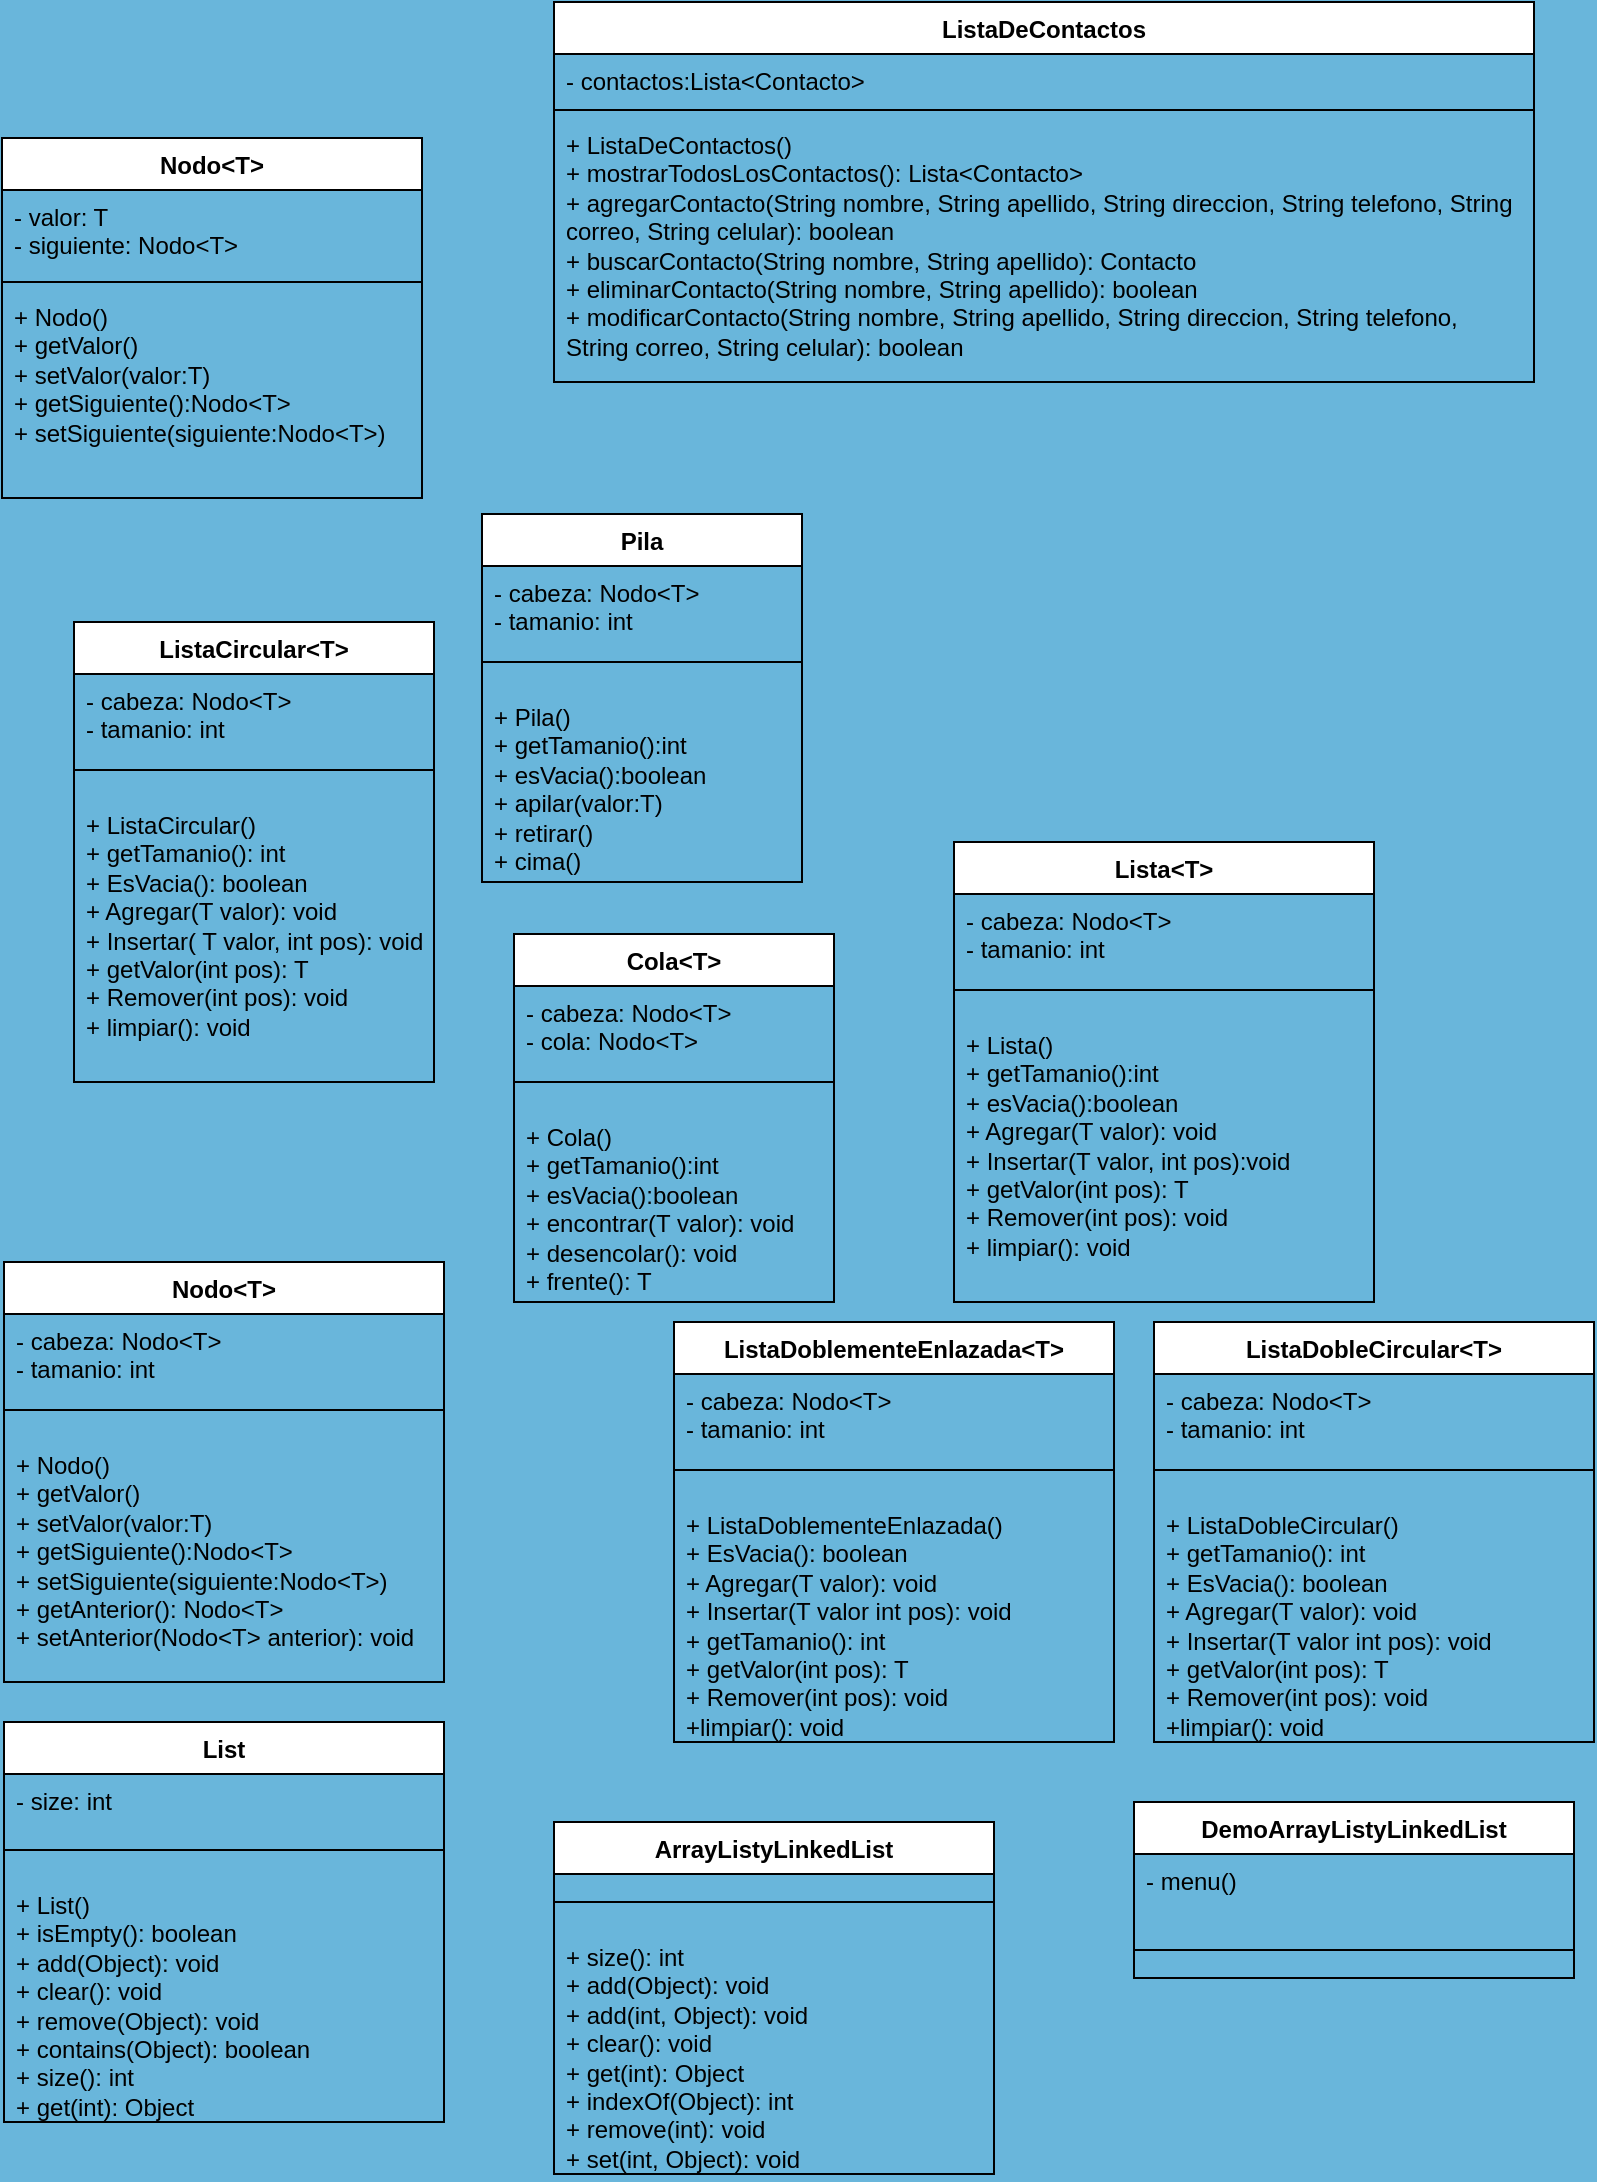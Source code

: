 <mxfile>
    <diagram id="37EY1Rs7yOdrIGslUSAl" name="Página-1">
        <mxGraphModel dx="783" dy="455" grid="1" gridSize="10" guides="1" tooltips="1" connect="1" arrows="1" fold="1" page="1" pageScale="1" pageWidth="827" pageHeight="1169" background="#69B6DB" math="0" shadow="0">
            <root>
                <mxCell id="0"/>
                <mxCell id="1" parent="0"/>
                <object label="Nodo&amp;lt;T&amp;gt;" id="3">
                    <mxCell style="swimlane;fontStyle=1;align=center;verticalAlign=top;childLayout=stackLayout;horizontal=1;startSize=26;horizontalStack=0;resizeParent=1;resizeParentMax=0;resizeLast=0;collapsible=1;marginBottom=0;whiteSpace=wrap;html=1;points=[[0,0,0,0,0],[0,0.25,0,0,0],[0,0.5,0,0,0],[0,0.75,0,0,0],[0,1,0,0,0],[0.25,0,0,0,0],[0.25,1,0,0,0],[0.5,0,0,0,0],[0.5,1,0,0,0],[0.75,0,0,0,0],[0.75,1,0,0,0],[1,0,0,0,0],[1,0.25,0,0,0],[1,0.5,0,0,0],[1,0.75,0,0,0],[1,1,0,0,0]];" vertex="1" parent="1">
                        <mxGeometry x="14" y="88" width="210" height="180" as="geometry"/>
                    </mxCell>
                </object>
                <mxCell id="4" value="- valor: T&lt;br&gt;- siguiente: Nodo&amp;lt;T&amp;gt;" style="text;strokeColor=none;fillColor=none;align=left;verticalAlign=top;spacingLeft=4;spacingRight=4;overflow=hidden;rotatable=0;points=[[0,0.5],[1,0.5]];portConstraint=eastwest;whiteSpace=wrap;html=1;" vertex="1" parent="3">
                    <mxGeometry y="26" width="210" height="42" as="geometry"/>
                </mxCell>
                <mxCell id="5" value="" style="line;strokeWidth=1;fillColor=none;align=left;verticalAlign=middle;spacingTop=-1;spacingLeft=3;spacingRight=3;rotatable=0;labelPosition=right;points=[];portConstraint=eastwest;strokeColor=inherit;" vertex="1" parent="3">
                    <mxGeometry y="68" width="210" height="8" as="geometry"/>
                </mxCell>
                <mxCell id="6" value="+ Nodo()&lt;br&gt;+ getValor()&lt;br&gt;+ setValor(valor:T)&lt;br&gt;+ getSiguiente():Nodo&amp;lt;T&amp;gt;&lt;br&gt;+ setSiguiente(siguiente:Nodo&amp;lt;T&amp;gt;)&lt;br&gt;&lt;div&gt;&lt;br&gt;&lt;/div&gt;" style="text;strokeColor=none;fillColor=none;align=left;verticalAlign=top;spacingLeft=4;spacingRight=4;overflow=hidden;rotatable=0;points=[[0,0.5],[1,0.5]];portConstraint=eastwest;whiteSpace=wrap;html=1;" vertex="1" parent="3">
                    <mxGeometry y="76" width="210" height="104" as="geometry"/>
                </mxCell>
                <mxCell id="9" value="Pila" style="swimlane;fontStyle=1;align=center;verticalAlign=top;childLayout=stackLayout;horizontal=1;startSize=26;horizontalStack=0;resizeParent=1;resizeParentMax=0;resizeLast=0;collapsible=1;marginBottom=0;whiteSpace=wrap;html=1;" vertex="1" parent="1">
                    <mxGeometry x="254" y="276" width="160" height="184" as="geometry"/>
                </mxCell>
                <mxCell id="10" value="- cabeza: Nodo&amp;lt;T&amp;gt;&lt;br&gt;- tamanio: int" style="text;strokeColor=none;fillColor=none;align=left;verticalAlign=top;spacingLeft=4;spacingRight=4;overflow=hidden;rotatable=0;points=[[0,0.5],[1,0.5]];portConstraint=eastwest;whiteSpace=wrap;html=1;" vertex="1" parent="9">
                    <mxGeometry y="26" width="160" height="34" as="geometry"/>
                </mxCell>
                <mxCell id="11" value="" style="line;strokeWidth=1;fillColor=none;align=left;verticalAlign=middle;spacingTop=-1;spacingLeft=3;spacingRight=3;rotatable=0;labelPosition=right;points=[];portConstraint=eastwest;strokeColor=inherit;" vertex="1" parent="9">
                    <mxGeometry y="60" width="160" height="28" as="geometry"/>
                </mxCell>
                <mxCell id="12" value="+ Pila()&lt;br&gt;+ getTamanio():int&lt;br&gt;+ esVacia():boolean&lt;br&gt;+ apilar(valor:T)&lt;br&gt;+ retirar()&lt;br&gt;+ cima()" style="text;strokeColor=none;fillColor=none;align=left;verticalAlign=top;spacingLeft=4;spacingRight=4;overflow=hidden;rotatable=0;points=[[0,0.5],[1,0.5]];portConstraint=eastwest;whiteSpace=wrap;html=1;" vertex="1" parent="9">
                    <mxGeometry y="88" width="160" height="96" as="geometry"/>
                </mxCell>
                <mxCell id="13" value="Cola&amp;lt;T&amp;gt;" style="swimlane;fontStyle=1;align=center;verticalAlign=top;childLayout=stackLayout;horizontal=1;startSize=26;horizontalStack=0;resizeParent=1;resizeParentMax=0;resizeLast=0;collapsible=1;marginBottom=0;whiteSpace=wrap;html=1;" vertex="1" parent="1">
                    <mxGeometry x="270" y="486" width="160" height="184" as="geometry"/>
                </mxCell>
                <mxCell id="14" value="- cabeza: Nodo&amp;lt;T&amp;gt;&lt;br&gt;- cola: Nodo&amp;lt;T&amp;gt;&lt;br&gt;- tamanio: int" style="text;strokeColor=none;fillColor=none;align=left;verticalAlign=top;spacingLeft=4;spacingRight=4;overflow=hidden;rotatable=0;points=[[0,0.5],[1,0.5]];portConstraint=eastwest;whiteSpace=wrap;html=1;" vertex="1" parent="13">
                    <mxGeometry y="26" width="160" height="34" as="geometry"/>
                </mxCell>
                <mxCell id="15" value="" style="line;strokeWidth=1;fillColor=none;align=left;verticalAlign=middle;spacingTop=-1;spacingLeft=3;spacingRight=3;rotatable=0;labelPosition=right;points=[];portConstraint=eastwest;strokeColor=inherit;" vertex="1" parent="13">
                    <mxGeometry y="60" width="160" height="28" as="geometry"/>
                </mxCell>
                <mxCell id="16" value="+ Cola()&lt;br&gt;+ getTamanio():int&lt;br&gt;+ esVacia():boolean&lt;br&gt;+ encontrar(T valor): void&lt;br&gt;+ desencolar(): void&lt;br&gt;+ frente(): T" style="text;strokeColor=none;fillColor=none;align=left;verticalAlign=top;spacingLeft=4;spacingRight=4;overflow=hidden;rotatable=0;points=[[0,0.5],[1,0.5]];portConstraint=eastwest;whiteSpace=wrap;html=1;" vertex="1" parent="13">
                    <mxGeometry y="88" width="160" height="96" as="geometry"/>
                </mxCell>
                <mxCell id="17" value="Lista&amp;lt;T&amp;gt;" style="swimlane;fontStyle=1;align=center;verticalAlign=top;childLayout=stackLayout;horizontal=1;startSize=26;horizontalStack=0;resizeParent=1;resizeParentMax=0;resizeLast=0;collapsible=1;marginBottom=0;whiteSpace=wrap;html=1;" vertex="1" parent="1">
                    <mxGeometry x="490" y="440" width="210" height="230" as="geometry"/>
                </mxCell>
                <mxCell id="18" value="- cabeza: Nodo&amp;lt;T&amp;gt;&lt;br&gt;- tamanio: int" style="text;strokeColor=none;fillColor=none;align=left;verticalAlign=top;spacingLeft=4;spacingRight=4;overflow=hidden;rotatable=0;points=[[0,0.5],[1,0.5]];portConstraint=eastwest;whiteSpace=wrap;html=1;" vertex="1" parent="17">
                    <mxGeometry y="26" width="210" height="34" as="geometry"/>
                </mxCell>
                <mxCell id="19" value="" style="line;strokeWidth=1;fillColor=none;align=left;verticalAlign=middle;spacingTop=-1;spacingLeft=3;spacingRight=3;rotatable=0;labelPosition=right;points=[];portConstraint=eastwest;strokeColor=inherit;" vertex="1" parent="17">
                    <mxGeometry y="60" width="210" height="28" as="geometry"/>
                </mxCell>
                <mxCell id="20" value="+ Lista()&lt;br&gt;+ getTamanio():int&lt;br&gt;+ esVacia():boolean&lt;br&gt;+ Agregar(T valor): void&lt;br&gt;+ Insertar(T valor, int pos):void&lt;br&gt;+ getValor(int pos): T&lt;br&gt;+ Remover(int pos): void&lt;br&gt;+ limpiar(): void" style="text;strokeColor=none;fillColor=none;align=left;verticalAlign=top;spacingLeft=4;spacingRight=4;overflow=hidden;rotatable=0;points=[[0,0.5],[1,0.5]];portConstraint=eastwest;whiteSpace=wrap;html=1;" vertex="1" parent="17">
                    <mxGeometry y="88" width="210" height="142" as="geometry"/>
                </mxCell>
                <mxCell id="21" value="ListaCircular&amp;lt;T&amp;gt;" style="swimlane;fontStyle=1;align=center;verticalAlign=top;childLayout=stackLayout;horizontal=1;startSize=26;horizontalStack=0;resizeParent=1;resizeParentMax=0;resizeLast=0;collapsible=1;marginBottom=0;whiteSpace=wrap;html=1;" vertex="1" parent="1">
                    <mxGeometry x="50" y="330" width="180" height="230" as="geometry"/>
                </mxCell>
                <mxCell id="22" value="- cabeza: Nodo&amp;lt;T&amp;gt;&lt;br&gt;- tamanio: int" style="text;strokeColor=none;fillColor=none;align=left;verticalAlign=top;spacingLeft=4;spacingRight=4;overflow=hidden;rotatable=0;points=[[0,0.5],[1,0.5]];portConstraint=eastwest;whiteSpace=wrap;html=1;" vertex="1" parent="21">
                    <mxGeometry y="26" width="180" height="34" as="geometry"/>
                </mxCell>
                <mxCell id="23" value="" style="line;strokeWidth=1;fillColor=none;align=left;verticalAlign=middle;spacingTop=-1;spacingLeft=3;spacingRight=3;rotatable=0;labelPosition=right;points=[];portConstraint=eastwest;strokeColor=inherit;" vertex="1" parent="21">
                    <mxGeometry y="60" width="180" height="28" as="geometry"/>
                </mxCell>
                <mxCell id="24" value="+ ListaCircular()&lt;br&gt;+ getTamanio(): int&lt;br&gt;+ EsVacia(): boolean&lt;br&gt;+ Agregar(T valor): void&lt;br&gt;+ Insertar( T valor, int pos): void&lt;br&gt;+ getValor(int pos): T&lt;br&gt;+ Remover(int pos): void&lt;br&gt;+ limpiar(): void" style="text;strokeColor=none;fillColor=none;align=left;verticalAlign=top;spacingLeft=4;spacingRight=4;overflow=hidden;rotatable=0;points=[[0,0.5],[1,0.5]];portConstraint=eastwest;whiteSpace=wrap;html=1;" vertex="1" parent="21">
                    <mxGeometry y="88" width="180" height="142" as="geometry"/>
                </mxCell>
                <mxCell id="25" value="Nodo&amp;lt;T&amp;gt;" style="swimlane;fontStyle=1;align=center;verticalAlign=top;childLayout=stackLayout;horizontal=1;startSize=26;horizontalStack=0;resizeParent=1;resizeParentMax=0;resizeLast=0;collapsible=1;marginBottom=0;whiteSpace=wrap;html=1;" vertex="1" parent="1">
                    <mxGeometry x="15" y="650" width="220" height="210" as="geometry"/>
                </mxCell>
                <mxCell id="26" value="- cabeza: Nodo&amp;lt;T&amp;gt;&lt;br&gt;- tamanio: int" style="text;strokeColor=none;fillColor=none;align=left;verticalAlign=top;spacingLeft=4;spacingRight=4;overflow=hidden;rotatable=0;points=[[0,0.5],[1,0.5]];portConstraint=eastwest;whiteSpace=wrap;html=1;" vertex="1" parent="25">
                    <mxGeometry y="26" width="220" height="34" as="geometry"/>
                </mxCell>
                <mxCell id="27" value="" style="line;strokeWidth=1;fillColor=none;align=left;verticalAlign=middle;spacingTop=-1;spacingLeft=3;spacingRight=3;rotatable=0;labelPosition=right;points=[];portConstraint=eastwest;strokeColor=inherit;" vertex="1" parent="25">
                    <mxGeometry y="60" width="220" height="28" as="geometry"/>
                </mxCell>
                <mxCell id="28" value="+ Nodo()&lt;br&gt;+ getValor()&lt;br&gt;+ setValor(valor:T)&lt;br&gt;+ getSiguiente():Nodo&amp;lt;T&amp;gt;&lt;br&gt;+ setSiguiente(siguiente:Nodo&amp;lt;T&amp;gt;)&lt;br&gt;+ getAnterior(): Nodo&amp;lt;T&amp;gt;&lt;br&gt;+ setAnterior(Nodo&amp;lt;T&amp;gt; anterior): void" style="text;strokeColor=none;fillColor=none;align=left;verticalAlign=top;spacingLeft=4;spacingRight=4;overflow=hidden;rotatable=0;points=[[0,0.5],[1,0.5]];portConstraint=eastwest;whiteSpace=wrap;html=1;" vertex="1" parent="25">
                    <mxGeometry y="88" width="220" height="122" as="geometry"/>
                </mxCell>
                <mxCell id="30" value="ListaDoblementeEnlazada&amp;lt;T&amp;gt;" style="swimlane;fontStyle=1;align=center;verticalAlign=top;childLayout=stackLayout;horizontal=1;startSize=26;horizontalStack=0;resizeParent=1;resizeParentMax=0;resizeLast=0;collapsible=1;marginBottom=0;whiteSpace=wrap;html=1;" vertex="1" parent="1">
                    <mxGeometry x="350" y="680" width="220" height="210" as="geometry"/>
                </mxCell>
                <mxCell id="31" value="- cabeza: Nodo&amp;lt;T&amp;gt;&lt;br&gt;- tamanio: int" style="text;strokeColor=none;fillColor=none;align=left;verticalAlign=top;spacingLeft=4;spacingRight=4;overflow=hidden;rotatable=0;points=[[0,0.5],[1,0.5]];portConstraint=eastwest;whiteSpace=wrap;html=1;" vertex="1" parent="30">
                    <mxGeometry y="26" width="220" height="34" as="geometry"/>
                </mxCell>
                <mxCell id="32" value="" style="line;strokeWidth=1;fillColor=none;align=left;verticalAlign=middle;spacingTop=-1;spacingLeft=3;spacingRight=3;rotatable=0;labelPosition=right;points=[];portConstraint=eastwest;strokeColor=inherit;" vertex="1" parent="30">
                    <mxGeometry y="60" width="220" height="28" as="geometry"/>
                </mxCell>
                <mxCell id="33" value="+ ListaDoblementeEnlazada()&lt;br&gt;+ EsVacia(): boolean&lt;br&gt;+ Agregar(T valor): void&lt;br&gt;+ Insertar(T valor int pos): void&lt;br&gt;+ getTamanio(): int&lt;br&gt;+ getValor(int pos): T&lt;br&gt;+ Remover(int pos): void&lt;br&gt;+limpiar(): void" style="text;strokeColor=none;fillColor=none;align=left;verticalAlign=top;spacingLeft=4;spacingRight=4;overflow=hidden;rotatable=0;points=[[0,0.5],[1,0.5]];portConstraint=eastwest;whiteSpace=wrap;html=1;" vertex="1" parent="30">
                    <mxGeometry y="88" width="220" height="122" as="geometry"/>
                </mxCell>
                <mxCell id="34" value="ListaDobleCircular&amp;lt;T&amp;gt;" style="swimlane;fontStyle=1;align=center;verticalAlign=top;childLayout=stackLayout;horizontal=1;startSize=26;horizontalStack=0;resizeParent=1;resizeParentMax=0;resizeLast=0;collapsible=1;marginBottom=0;whiteSpace=wrap;html=1;" vertex="1" parent="1">
                    <mxGeometry x="590" y="680" width="220" height="210" as="geometry"/>
                </mxCell>
                <mxCell id="35" value="- cabeza: Nodo&amp;lt;T&amp;gt;&lt;br&gt;- tamanio: int" style="text;strokeColor=none;fillColor=none;align=left;verticalAlign=top;spacingLeft=4;spacingRight=4;overflow=hidden;rotatable=0;points=[[0,0.5],[1,0.5]];portConstraint=eastwest;whiteSpace=wrap;html=1;" vertex="1" parent="34">
                    <mxGeometry y="26" width="220" height="34" as="geometry"/>
                </mxCell>
                <mxCell id="36" value="" style="line;strokeWidth=1;fillColor=none;align=left;verticalAlign=middle;spacingTop=-1;spacingLeft=3;spacingRight=3;rotatable=0;labelPosition=right;points=[];portConstraint=eastwest;strokeColor=inherit;" vertex="1" parent="34">
                    <mxGeometry y="60" width="220" height="28" as="geometry"/>
                </mxCell>
                <mxCell id="37" value="+ ListaDobleCircular()&lt;br&gt;+ getTamanio(): int&lt;br&gt;+ EsVacia(): boolean&lt;br&gt;+ Agregar(T valor): void&lt;br&gt;+ Insertar(T valor int pos): void&lt;br&gt;+ getValor(int pos): T&lt;br&gt;+ Remover(int pos): void&lt;br&gt;+limpiar(): void" style="text;strokeColor=none;fillColor=none;align=left;verticalAlign=top;spacingLeft=4;spacingRight=4;overflow=hidden;rotatable=0;points=[[0,0.5],[1,0.5]];portConstraint=eastwest;whiteSpace=wrap;html=1;" vertex="1" parent="34">
                    <mxGeometry y="88" width="220" height="122" as="geometry"/>
                </mxCell>
                <mxCell id="39" value="DemoArrayListyLinkedList" style="swimlane;fontStyle=1;align=center;verticalAlign=top;childLayout=stackLayout;horizontal=1;startSize=26;horizontalStack=0;resizeParent=1;resizeParentMax=0;resizeLast=0;collapsible=1;marginBottom=0;whiteSpace=wrap;html=1;" vertex="1" parent="1">
                    <mxGeometry x="580" y="920" width="220" height="88" as="geometry"/>
                </mxCell>
                <mxCell id="40" value="- menu()" style="text;strokeColor=none;fillColor=none;align=left;verticalAlign=top;spacingLeft=4;spacingRight=4;overflow=hidden;rotatable=0;points=[[0,0.5],[1,0.5]];portConstraint=eastwest;whiteSpace=wrap;html=1;" vertex="1" parent="39">
                    <mxGeometry y="26" width="220" height="34" as="geometry"/>
                </mxCell>
                <mxCell id="41" value="" style="line;strokeWidth=1;fillColor=none;align=left;verticalAlign=middle;spacingTop=-1;spacingLeft=3;spacingRight=3;rotatable=0;labelPosition=right;points=[];portConstraint=eastwest;strokeColor=inherit;" vertex="1" parent="39">
                    <mxGeometry y="60" width="220" height="28" as="geometry"/>
                </mxCell>
                <mxCell id="43" value="ArrayListyLinkedList" style="swimlane;fontStyle=1;align=center;verticalAlign=top;childLayout=stackLayout;horizontal=1;startSize=26;horizontalStack=0;resizeParent=1;resizeParentMax=0;resizeLast=0;collapsible=1;marginBottom=0;whiteSpace=wrap;html=1;" vertex="1" parent="1">
                    <mxGeometry x="290" y="930" width="220" height="176" as="geometry"/>
                </mxCell>
                <mxCell id="45" value="" style="line;strokeWidth=1;fillColor=none;align=left;verticalAlign=middle;spacingTop=-1;spacingLeft=3;spacingRight=3;rotatable=0;labelPosition=right;points=[];portConstraint=eastwest;strokeColor=inherit;" vertex="1" parent="43">
                    <mxGeometry y="26" width="220" height="28" as="geometry"/>
                </mxCell>
                <mxCell id="46" value="+ size(): int&lt;br&gt;+ add(Object): void&lt;br&gt;+ add(int, Object): void&lt;br&gt;+ clear(): void&lt;br&gt;+ get(int): Object&lt;br&gt;+ indexOf(Object): int&lt;br&gt;+ remove(int): void&lt;br&gt;+ set(int, Object): void" style="text;strokeColor=none;fillColor=none;align=left;verticalAlign=top;spacingLeft=4;spacingRight=4;overflow=hidden;rotatable=0;points=[[0,0.5],[1,0.5]];portConstraint=eastwest;whiteSpace=wrap;html=1;" vertex="1" parent="43">
                    <mxGeometry y="54" width="220" height="122" as="geometry"/>
                </mxCell>
                <mxCell id="50" value="List" style="swimlane;fontStyle=1;align=center;verticalAlign=top;childLayout=stackLayout;horizontal=1;startSize=26;horizontalStack=0;resizeParent=1;resizeParentMax=0;resizeLast=0;collapsible=1;marginBottom=0;whiteSpace=wrap;html=1;" vertex="1" parent="1">
                    <mxGeometry x="15" y="880" width="220" height="200" as="geometry"/>
                </mxCell>
                <mxCell id="51" value="- size: int" style="text;strokeColor=none;fillColor=none;align=left;verticalAlign=top;spacingLeft=4;spacingRight=4;overflow=hidden;rotatable=0;points=[[0,0.5],[1,0.5]];portConstraint=eastwest;whiteSpace=wrap;html=1;" vertex="1" parent="50">
                    <mxGeometry y="26" width="220" height="24" as="geometry"/>
                </mxCell>
                <mxCell id="52" value="" style="line;strokeWidth=1;fillColor=none;align=left;verticalAlign=middle;spacingTop=-1;spacingLeft=3;spacingRight=3;rotatable=0;labelPosition=right;points=[];portConstraint=eastwest;strokeColor=inherit;" vertex="1" parent="50">
                    <mxGeometry y="50" width="220" height="28" as="geometry"/>
                </mxCell>
                <mxCell id="53" value="+ List()&lt;br&gt;+ isEmpty(): boolean&lt;br&gt;+ add(Object): void&lt;br&gt;+ clear(): void&lt;br&gt;+ remove(Object): void&lt;br&gt;+ contains(Object): boolean&lt;br&gt;+ size(): int&lt;br&gt;+ get(int): Object" style="text;strokeColor=none;fillColor=none;align=left;verticalAlign=top;spacingLeft=4;spacingRight=4;overflow=hidden;rotatable=0;points=[[0,0.5],[1,0.5]];portConstraint=eastwest;whiteSpace=wrap;html=1;" vertex="1" parent="50">
                    <mxGeometry y="78" width="220" height="122" as="geometry"/>
                </mxCell>
                <object label="ListaDeContactos" id="55">
                    <mxCell style="swimlane;fontStyle=1;align=center;verticalAlign=top;childLayout=stackLayout;horizontal=1;startSize=26;horizontalStack=0;resizeParent=1;resizeParentMax=0;resizeLast=0;collapsible=1;marginBottom=0;whiteSpace=wrap;html=1;points=[[0,0,0,0,0],[0,0.25,0,0,0],[0,0.5,0,0,0],[0,0.75,0,0,0],[0,1,0,0,0],[0.25,0,0,0,0],[0.25,1,0,0,0],[0.5,0,0,0,0],[0.5,1,0,0,0],[0.75,0,0,0,0],[0.75,1,0,0,0],[1,0,0,0,0],[1,0.25,0,0,0],[1,0.5,0,0,0],[1,0.75,0,0,0],[1,1,0,0,0]];" vertex="1" parent="1">
                        <mxGeometry x="290" y="20" width="490" height="190" as="geometry"/>
                    </mxCell>
                </object>
                <mxCell id="56" value="- contactos:Lista&amp;lt;Contacto&amp;gt;" style="text;strokeColor=none;fillColor=none;align=left;verticalAlign=top;spacingLeft=4;spacingRight=4;overflow=hidden;rotatable=0;points=[[0,0.5],[1,0.5]];portConstraint=eastwest;whiteSpace=wrap;html=1;" vertex="1" parent="55">
                    <mxGeometry y="26" width="490" height="24" as="geometry"/>
                </mxCell>
                <mxCell id="57" value="" style="line;strokeWidth=1;fillColor=none;align=left;verticalAlign=middle;spacingTop=-1;spacingLeft=3;spacingRight=3;rotatable=0;labelPosition=right;points=[];portConstraint=eastwest;strokeColor=inherit;" vertex="1" parent="55">
                    <mxGeometry y="50" width="490" height="8" as="geometry"/>
                </mxCell>
                <mxCell id="58" value="+ ListaDeContactos()&lt;br&gt;+ mostrarTodosLosContactos(): Lista&amp;lt;Contacto&amp;gt;&lt;br&gt;+ agregarContacto(String nombre, String apellido, String direccion, String telefono, String correo, String celular): boolean&lt;br&gt;+ buscarContacto(String nombre, String apellido): Contacto&lt;br&gt;+ eliminarContacto(String nombre, String apellido): boolean&lt;br&gt;+ modificarContacto(String nombre, String apellido, String direccion, String telefono, String correo, String celular): boolean" style="text;strokeColor=none;fillColor=none;align=left;verticalAlign=top;spacingLeft=4;spacingRight=4;overflow=hidden;rotatable=0;points=[[0,0.5],[1,0.5]];portConstraint=eastwest;whiteSpace=wrap;html=1;" vertex="1" parent="55">
                    <mxGeometry y="58" width="490" height="132" as="geometry"/>
                </mxCell>
            </root>
        </mxGraphModel>
    </diagram>
</mxfile>